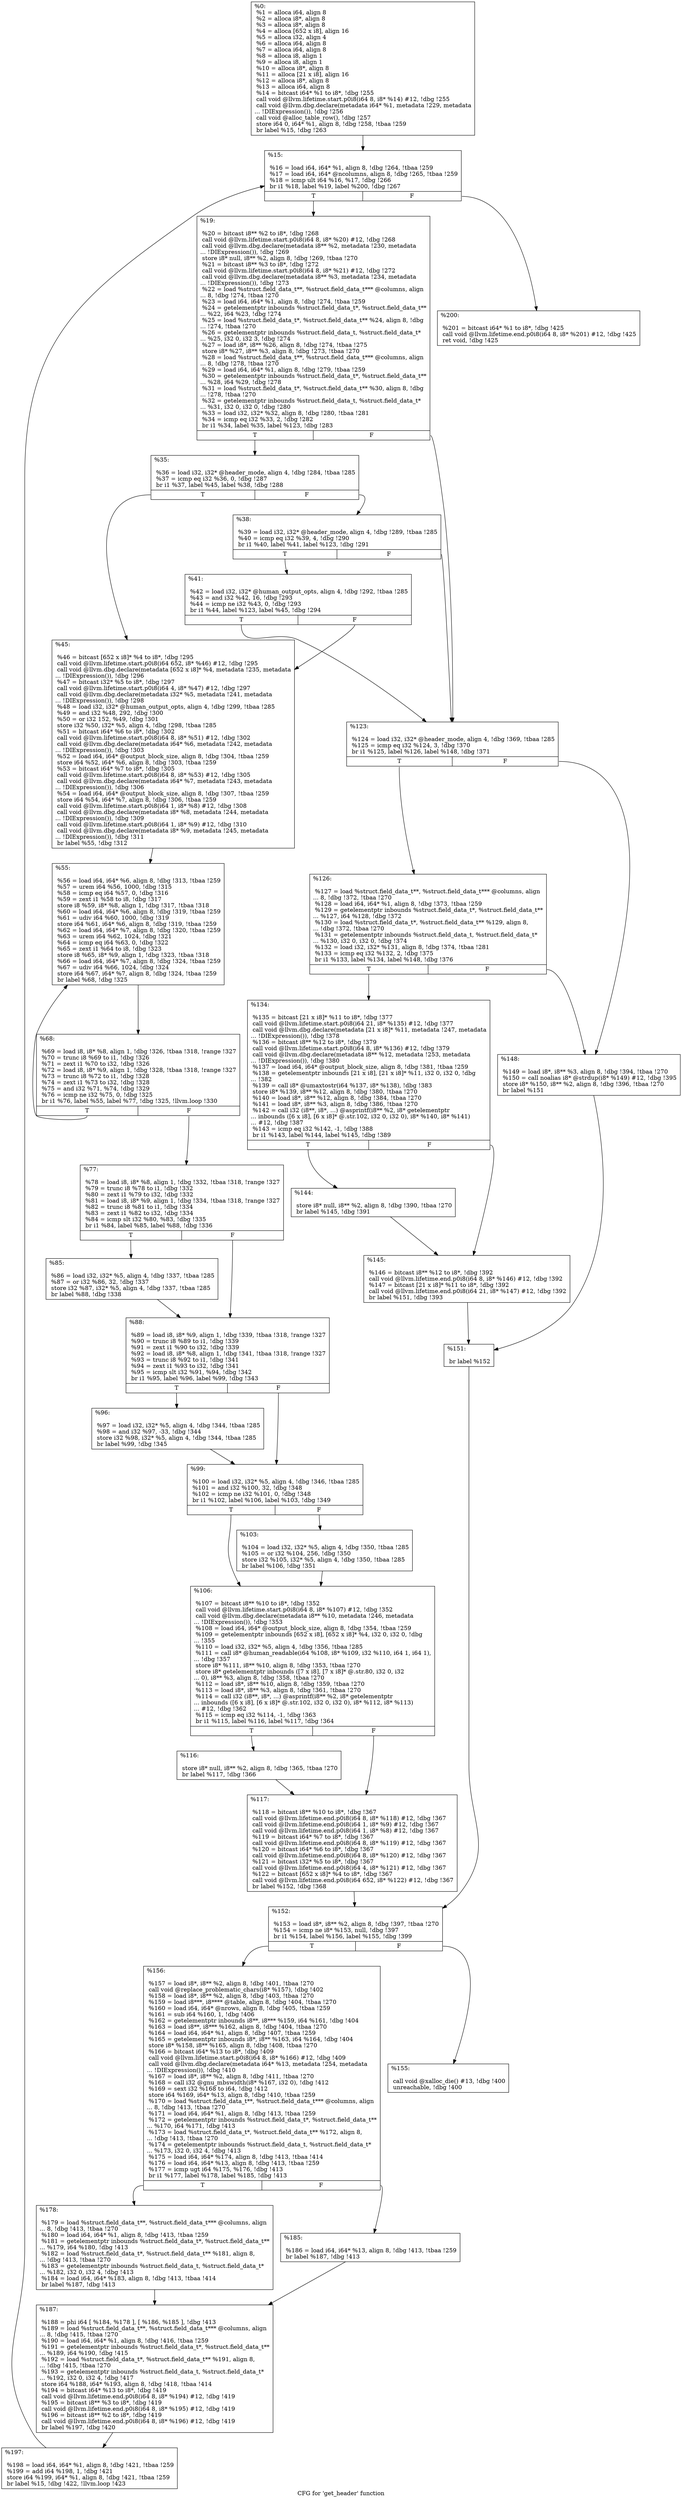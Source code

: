 digraph "CFG for 'get_header' function" {
	label="CFG for 'get_header' function";

	Node0xc88c50 [shape=record,label="{%0:\l  %1 = alloca i64, align 8\l  %2 = alloca i8*, align 8\l  %3 = alloca i8*, align 8\l  %4 = alloca [652 x i8], align 16\l  %5 = alloca i32, align 4\l  %6 = alloca i64, align 8\l  %7 = alloca i64, align 8\l  %8 = alloca i8, align 1\l  %9 = alloca i8, align 1\l  %10 = alloca i8*, align 8\l  %11 = alloca [21 x i8], align 16\l  %12 = alloca i8*, align 8\l  %13 = alloca i64, align 8\l  %14 = bitcast i64* %1 to i8*, !dbg !255\l  call void @llvm.lifetime.start.p0i8(i64 8, i8* %14) #12, !dbg !255\l  call void @llvm.dbg.declare(metadata i64* %1, metadata !229, metadata\l... !DIExpression()), !dbg !256\l  call void @alloc_table_row(), !dbg !257\l  store i64 0, i64* %1, align 8, !dbg !258, !tbaa !259\l  br label %15, !dbg !263\l}"];
	Node0xc88c50 -> Node0xc88ca0;
	Node0xc88ca0 [shape=record,label="{%15:\l\l  %16 = load i64, i64* %1, align 8, !dbg !264, !tbaa !259\l  %17 = load i64, i64* @ncolumns, align 8, !dbg !265, !tbaa !259\l  %18 = icmp ult i64 %16, %17, !dbg !266\l  br i1 %18, label %19, label %200, !dbg !267\l|{<s0>T|<s1>F}}"];
	Node0xc88ca0:s0 -> Node0xc88cf0;
	Node0xc88ca0:s1 -> Node0xc89650;
	Node0xc88cf0 [shape=record,label="{%19:\l\l  %20 = bitcast i8** %2 to i8*, !dbg !268\l  call void @llvm.lifetime.start.p0i8(i64 8, i8* %20) #12, !dbg !268\l  call void @llvm.dbg.declare(metadata i8** %2, metadata !230, metadata\l... !DIExpression()), !dbg !269\l  store i8* null, i8** %2, align 8, !dbg !269, !tbaa !270\l  %21 = bitcast i8** %3 to i8*, !dbg !272\l  call void @llvm.lifetime.start.p0i8(i64 8, i8* %21) #12, !dbg !272\l  call void @llvm.dbg.declare(metadata i8** %3, metadata !234, metadata\l... !DIExpression()), !dbg !273\l  %22 = load %struct.field_data_t**, %struct.field_data_t*** @columns, align\l... 8, !dbg !274, !tbaa !270\l  %23 = load i64, i64* %1, align 8, !dbg !274, !tbaa !259\l  %24 = getelementptr inbounds %struct.field_data_t*, %struct.field_data_t**\l... %22, i64 %23, !dbg !274\l  %25 = load %struct.field_data_t*, %struct.field_data_t** %24, align 8, !dbg\l... !274, !tbaa !270\l  %26 = getelementptr inbounds %struct.field_data_t, %struct.field_data_t*\l... %25, i32 0, i32 3, !dbg !274\l  %27 = load i8*, i8** %26, align 8, !dbg !274, !tbaa !275\l  store i8* %27, i8** %3, align 8, !dbg !273, !tbaa !270\l  %28 = load %struct.field_data_t**, %struct.field_data_t*** @columns, align\l... 8, !dbg !278, !tbaa !270\l  %29 = load i64, i64* %1, align 8, !dbg !279, !tbaa !259\l  %30 = getelementptr inbounds %struct.field_data_t*, %struct.field_data_t**\l... %28, i64 %29, !dbg !278\l  %31 = load %struct.field_data_t*, %struct.field_data_t** %30, align 8, !dbg\l... !278, !tbaa !270\l  %32 = getelementptr inbounds %struct.field_data_t, %struct.field_data_t*\l... %31, i32 0, i32 0, !dbg !280\l  %33 = load i32, i32* %32, align 8, !dbg !280, !tbaa !281\l  %34 = icmp eq i32 %33, 2, !dbg !282\l  br i1 %34, label %35, label %123, !dbg !283\l|{<s0>T|<s1>F}}"];
	Node0xc88cf0:s0 -> Node0xc88d40;
	Node0xc88cf0:s1 -> Node0xc891f0;
	Node0xc88d40 [shape=record,label="{%35:\l\l  %36 = load i32, i32* @header_mode, align 4, !dbg !284, !tbaa !285\l  %37 = icmp eq i32 %36, 0, !dbg !287\l  br i1 %37, label %45, label %38, !dbg !288\l|{<s0>T|<s1>F}}"];
	Node0xc88d40:s0 -> Node0xc88e30;
	Node0xc88d40:s1 -> Node0xc88d90;
	Node0xc88d90 [shape=record,label="{%38:\l\l  %39 = load i32, i32* @header_mode, align 4, !dbg !289, !tbaa !285\l  %40 = icmp eq i32 %39, 4, !dbg !290\l  br i1 %40, label %41, label %123, !dbg !291\l|{<s0>T|<s1>F}}"];
	Node0xc88d90:s0 -> Node0xc88de0;
	Node0xc88d90:s1 -> Node0xc891f0;
	Node0xc88de0 [shape=record,label="{%41:\l\l  %42 = load i32, i32* @human_output_opts, align 4, !dbg !292, !tbaa !285\l  %43 = and i32 %42, 16, !dbg !293\l  %44 = icmp ne i32 %43, 0, !dbg !293\l  br i1 %44, label %123, label %45, !dbg !294\l|{<s0>T|<s1>F}}"];
	Node0xc88de0:s0 -> Node0xc891f0;
	Node0xc88de0:s1 -> Node0xc88e30;
	Node0xc88e30 [shape=record,label="{%45:\l\l  %46 = bitcast [652 x i8]* %4 to i8*, !dbg !295\l  call void @llvm.lifetime.start.p0i8(i64 652, i8* %46) #12, !dbg !295\l  call void @llvm.dbg.declare(metadata [652 x i8]* %4, metadata !235, metadata\l... !DIExpression()), !dbg !296\l  %47 = bitcast i32* %5 to i8*, !dbg !297\l  call void @llvm.lifetime.start.p0i8(i64 4, i8* %47) #12, !dbg !297\l  call void @llvm.dbg.declare(metadata i32* %5, metadata !241, metadata\l... !DIExpression()), !dbg !298\l  %48 = load i32, i32* @human_output_opts, align 4, !dbg !299, !tbaa !285\l  %49 = and i32 %48, 292, !dbg !300\l  %50 = or i32 152, %49, !dbg !301\l  store i32 %50, i32* %5, align 4, !dbg !298, !tbaa !285\l  %51 = bitcast i64* %6 to i8*, !dbg !302\l  call void @llvm.lifetime.start.p0i8(i64 8, i8* %51) #12, !dbg !302\l  call void @llvm.dbg.declare(metadata i64* %6, metadata !242, metadata\l... !DIExpression()), !dbg !303\l  %52 = load i64, i64* @output_block_size, align 8, !dbg !304, !tbaa !259\l  store i64 %52, i64* %6, align 8, !dbg !303, !tbaa !259\l  %53 = bitcast i64* %7 to i8*, !dbg !305\l  call void @llvm.lifetime.start.p0i8(i64 8, i8* %53) #12, !dbg !305\l  call void @llvm.dbg.declare(metadata i64* %7, metadata !243, metadata\l... !DIExpression()), !dbg !306\l  %54 = load i64, i64* @output_block_size, align 8, !dbg !307, !tbaa !259\l  store i64 %54, i64* %7, align 8, !dbg !306, !tbaa !259\l  call void @llvm.lifetime.start.p0i8(i64 1, i8* %8) #12, !dbg !308\l  call void @llvm.dbg.declare(metadata i8* %8, metadata !244, metadata\l... !DIExpression()), !dbg !309\l  call void @llvm.lifetime.start.p0i8(i64 1, i8* %9) #12, !dbg !310\l  call void @llvm.dbg.declare(metadata i8* %9, metadata !245, metadata\l... !DIExpression()), !dbg !311\l  br label %55, !dbg !312\l}"];
	Node0xc88e30 -> Node0xc88e80;
	Node0xc88e80 [shape=record,label="{%55:\l\l  %56 = load i64, i64* %6, align 8, !dbg !313, !tbaa !259\l  %57 = urem i64 %56, 1000, !dbg !315\l  %58 = icmp eq i64 %57, 0, !dbg !316\l  %59 = zext i1 %58 to i8, !dbg !317\l  store i8 %59, i8* %8, align 1, !dbg !317, !tbaa !318\l  %60 = load i64, i64* %6, align 8, !dbg !319, !tbaa !259\l  %61 = udiv i64 %60, 1000, !dbg !319\l  store i64 %61, i64* %6, align 8, !dbg !319, !tbaa !259\l  %62 = load i64, i64* %7, align 8, !dbg !320, !tbaa !259\l  %63 = urem i64 %62, 1024, !dbg !321\l  %64 = icmp eq i64 %63, 0, !dbg !322\l  %65 = zext i1 %64 to i8, !dbg !323\l  store i8 %65, i8* %9, align 1, !dbg !323, !tbaa !318\l  %66 = load i64, i64* %7, align 8, !dbg !324, !tbaa !259\l  %67 = udiv i64 %66, 1024, !dbg !324\l  store i64 %67, i64* %7, align 8, !dbg !324, !tbaa !259\l  br label %68, !dbg !325\l}"];
	Node0xc88e80 -> Node0xc88ed0;
	Node0xc88ed0 [shape=record,label="{%68:\l\l  %69 = load i8, i8* %8, align 1, !dbg !326, !tbaa !318, !range !327\l  %70 = trunc i8 %69 to i1, !dbg !326\l  %71 = zext i1 %70 to i32, !dbg !326\l  %72 = load i8, i8* %9, align 1, !dbg !328, !tbaa !318, !range !327\l  %73 = trunc i8 %72 to i1, !dbg !328\l  %74 = zext i1 %73 to i32, !dbg !328\l  %75 = and i32 %71, %74, !dbg !329\l  %76 = icmp ne i32 %75, 0, !dbg !325\l  br i1 %76, label %55, label %77, !dbg !325, !llvm.loop !330\l|{<s0>T|<s1>F}}"];
	Node0xc88ed0:s0 -> Node0xc88e80;
	Node0xc88ed0:s1 -> Node0xc88f20;
	Node0xc88f20 [shape=record,label="{%77:\l\l  %78 = load i8, i8* %8, align 1, !dbg !332, !tbaa !318, !range !327\l  %79 = trunc i8 %78 to i1, !dbg !332\l  %80 = zext i1 %79 to i32, !dbg !332\l  %81 = load i8, i8* %9, align 1, !dbg !334, !tbaa !318, !range !327\l  %82 = trunc i8 %81 to i1, !dbg !334\l  %83 = zext i1 %82 to i32, !dbg !334\l  %84 = icmp slt i32 %80, %83, !dbg !335\l  br i1 %84, label %85, label %88, !dbg !336\l|{<s0>T|<s1>F}}"];
	Node0xc88f20:s0 -> Node0xc88f70;
	Node0xc88f20:s1 -> Node0xc88fc0;
	Node0xc88f70 [shape=record,label="{%85:\l\l  %86 = load i32, i32* %5, align 4, !dbg !337, !tbaa !285\l  %87 = or i32 %86, 32, !dbg !337\l  store i32 %87, i32* %5, align 4, !dbg !337, !tbaa !285\l  br label %88, !dbg !338\l}"];
	Node0xc88f70 -> Node0xc88fc0;
	Node0xc88fc0 [shape=record,label="{%88:\l\l  %89 = load i8, i8* %9, align 1, !dbg !339, !tbaa !318, !range !327\l  %90 = trunc i8 %89 to i1, !dbg !339\l  %91 = zext i1 %90 to i32, !dbg !339\l  %92 = load i8, i8* %8, align 1, !dbg !341, !tbaa !318, !range !327\l  %93 = trunc i8 %92 to i1, !dbg !341\l  %94 = zext i1 %93 to i32, !dbg !341\l  %95 = icmp slt i32 %91, %94, !dbg !342\l  br i1 %95, label %96, label %99, !dbg !343\l|{<s0>T|<s1>F}}"];
	Node0xc88fc0:s0 -> Node0xc89010;
	Node0xc88fc0:s1 -> Node0xc89060;
	Node0xc89010 [shape=record,label="{%96:\l\l  %97 = load i32, i32* %5, align 4, !dbg !344, !tbaa !285\l  %98 = and i32 %97, -33, !dbg !344\l  store i32 %98, i32* %5, align 4, !dbg !344, !tbaa !285\l  br label %99, !dbg !345\l}"];
	Node0xc89010 -> Node0xc89060;
	Node0xc89060 [shape=record,label="{%99:\l\l  %100 = load i32, i32* %5, align 4, !dbg !346, !tbaa !285\l  %101 = and i32 %100, 32, !dbg !348\l  %102 = icmp ne i32 %101, 0, !dbg !348\l  br i1 %102, label %106, label %103, !dbg !349\l|{<s0>T|<s1>F}}"];
	Node0xc89060:s0 -> Node0xc89100;
	Node0xc89060:s1 -> Node0xc890b0;
	Node0xc890b0 [shape=record,label="{%103:\l\l  %104 = load i32, i32* %5, align 4, !dbg !350, !tbaa !285\l  %105 = or i32 %104, 256, !dbg !350\l  store i32 %105, i32* %5, align 4, !dbg !350, !tbaa !285\l  br label %106, !dbg !351\l}"];
	Node0xc890b0 -> Node0xc89100;
	Node0xc89100 [shape=record,label="{%106:\l\l  %107 = bitcast i8** %10 to i8*, !dbg !352\l  call void @llvm.lifetime.start.p0i8(i64 8, i8* %107) #12, !dbg !352\l  call void @llvm.dbg.declare(metadata i8** %10, metadata !246, metadata\l... !DIExpression()), !dbg !353\l  %108 = load i64, i64* @output_block_size, align 8, !dbg !354, !tbaa !259\l  %109 = getelementptr inbounds [652 x i8], [652 x i8]* %4, i32 0, i32 0, !dbg\l... !355\l  %110 = load i32, i32* %5, align 4, !dbg !356, !tbaa !285\l  %111 = call i8* @human_readable(i64 %108, i8* %109, i32 %110, i64 1, i64 1),\l... !dbg !357\l  store i8* %111, i8** %10, align 8, !dbg !353, !tbaa !270\l  store i8* getelementptr inbounds ([7 x i8], [7 x i8]* @.str.80, i32 0, i32\l... 0), i8** %3, align 8, !dbg !358, !tbaa !270\l  %112 = load i8*, i8** %10, align 8, !dbg !359, !tbaa !270\l  %113 = load i8*, i8** %3, align 8, !dbg !361, !tbaa !270\l  %114 = call i32 (i8**, i8*, ...) @asprintf(i8** %2, i8* getelementptr\l... inbounds ([6 x i8], [6 x i8]* @.str.102, i32 0, i32 0), i8* %112, i8* %113)\l... #12, !dbg !362\l  %115 = icmp eq i32 %114, -1, !dbg !363\l  br i1 %115, label %116, label %117, !dbg !364\l|{<s0>T|<s1>F}}"];
	Node0xc89100:s0 -> Node0xc89150;
	Node0xc89100:s1 -> Node0xc891a0;
	Node0xc89150 [shape=record,label="{%116:\l\l  store i8* null, i8** %2, align 8, !dbg !365, !tbaa !270\l  br label %117, !dbg !366\l}"];
	Node0xc89150 -> Node0xc891a0;
	Node0xc891a0 [shape=record,label="{%117:\l\l  %118 = bitcast i8** %10 to i8*, !dbg !367\l  call void @llvm.lifetime.end.p0i8(i64 8, i8* %118) #12, !dbg !367\l  call void @llvm.lifetime.end.p0i8(i64 1, i8* %9) #12, !dbg !367\l  call void @llvm.lifetime.end.p0i8(i64 1, i8* %8) #12, !dbg !367\l  %119 = bitcast i64* %7 to i8*, !dbg !367\l  call void @llvm.lifetime.end.p0i8(i64 8, i8* %119) #12, !dbg !367\l  %120 = bitcast i64* %6 to i8*, !dbg !367\l  call void @llvm.lifetime.end.p0i8(i64 8, i8* %120) #12, !dbg !367\l  %121 = bitcast i32* %5 to i8*, !dbg !367\l  call void @llvm.lifetime.end.p0i8(i64 4, i8* %121) #12, !dbg !367\l  %122 = bitcast [652 x i8]* %4 to i8*, !dbg !367\l  call void @llvm.lifetime.end.p0i8(i64 652, i8* %122) #12, !dbg !367\l  br label %152, !dbg !368\l}"];
	Node0xc891a0 -> Node0xc89420;
	Node0xc891f0 [shape=record,label="{%123:\l\l  %124 = load i32, i32* @header_mode, align 4, !dbg !369, !tbaa !285\l  %125 = icmp eq i32 %124, 3, !dbg !370\l  br i1 %125, label %126, label %148, !dbg !371\l|{<s0>T|<s1>F}}"];
	Node0xc891f0:s0 -> Node0xc89240;
	Node0xc891f0:s1 -> Node0xc89380;
	Node0xc89240 [shape=record,label="{%126:\l\l  %127 = load %struct.field_data_t**, %struct.field_data_t*** @columns, align\l... 8, !dbg !372, !tbaa !270\l  %128 = load i64, i64* %1, align 8, !dbg !373, !tbaa !259\l  %129 = getelementptr inbounds %struct.field_data_t*, %struct.field_data_t**\l... %127, i64 %128, !dbg !372\l  %130 = load %struct.field_data_t*, %struct.field_data_t** %129, align 8,\l... !dbg !372, !tbaa !270\l  %131 = getelementptr inbounds %struct.field_data_t, %struct.field_data_t*\l... %130, i32 0, i32 0, !dbg !374\l  %132 = load i32, i32* %131, align 8, !dbg !374, !tbaa !281\l  %133 = icmp eq i32 %132, 2, !dbg !375\l  br i1 %133, label %134, label %148, !dbg !376\l|{<s0>T|<s1>F}}"];
	Node0xc89240:s0 -> Node0xc89290;
	Node0xc89240:s1 -> Node0xc89380;
	Node0xc89290 [shape=record,label="{%134:\l\l  %135 = bitcast [21 x i8]* %11 to i8*, !dbg !377\l  call void @llvm.lifetime.start.p0i8(i64 21, i8* %135) #12, !dbg !377\l  call void @llvm.dbg.declare(metadata [21 x i8]* %11, metadata !247, metadata\l... !DIExpression()), !dbg !378\l  %136 = bitcast i8** %12 to i8*, !dbg !379\l  call void @llvm.lifetime.start.p0i8(i64 8, i8* %136) #12, !dbg !379\l  call void @llvm.dbg.declare(metadata i8** %12, metadata !253, metadata\l... !DIExpression()), !dbg !380\l  %137 = load i64, i64* @output_block_size, align 8, !dbg !381, !tbaa !259\l  %138 = getelementptr inbounds [21 x i8], [21 x i8]* %11, i32 0, i32 0, !dbg\l... !382\l  %139 = call i8* @umaxtostr(i64 %137, i8* %138), !dbg !383\l  store i8* %139, i8** %12, align 8, !dbg !380, !tbaa !270\l  %140 = load i8*, i8** %12, align 8, !dbg !384, !tbaa !270\l  %141 = load i8*, i8** %3, align 8, !dbg !386, !tbaa !270\l  %142 = call i32 (i8**, i8*, ...) @asprintf(i8** %2, i8* getelementptr\l... inbounds ([6 x i8], [6 x i8]* @.str.102, i32 0, i32 0), i8* %140, i8* %141)\l... #12, !dbg !387\l  %143 = icmp eq i32 %142, -1, !dbg !388\l  br i1 %143, label %144, label %145, !dbg !389\l|{<s0>T|<s1>F}}"];
	Node0xc89290:s0 -> Node0xc892e0;
	Node0xc89290:s1 -> Node0xc89330;
	Node0xc892e0 [shape=record,label="{%144:\l\l  store i8* null, i8** %2, align 8, !dbg !390, !tbaa !270\l  br label %145, !dbg !391\l}"];
	Node0xc892e0 -> Node0xc89330;
	Node0xc89330 [shape=record,label="{%145:\l\l  %146 = bitcast i8** %12 to i8*, !dbg !392\l  call void @llvm.lifetime.end.p0i8(i64 8, i8* %146) #12, !dbg !392\l  %147 = bitcast [21 x i8]* %11 to i8*, !dbg !392\l  call void @llvm.lifetime.end.p0i8(i64 21, i8* %147) #12, !dbg !392\l  br label %151, !dbg !393\l}"];
	Node0xc89330 -> Node0xc893d0;
	Node0xc89380 [shape=record,label="{%148:\l\l  %149 = load i8*, i8** %3, align 8, !dbg !394, !tbaa !270\l  %150 = call noalias i8* @strdup(i8* %149) #12, !dbg !395\l  store i8* %150, i8** %2, align 8, !dbg !396, !tbaa !270\l  br label %151\l}"];
	Node0xc89380 -> Node0xc893d0;
	Node0xc893d0 [shape=record,label="{%151:\l\l  br label %152\l}"];
	Node0xc893d0 -> Node0xc89420;
	Node0xc89420 [shape=record,label="{%152:\l\l  %153 = load i8*, i8** %2, align 8, !dbg !397, !tbaa !270\l  %154 = icmp ne i8* %153, null, !dbg !397\l  br i1 %154, label %156, label %155, !dbg !399\l|{<s0>T|<s1>F}}"];
	Node0xc89420:s0 -> Node0xc894c0;
	Node0xc89420:s1 -> Node0xc89470;
	Node0xc89470 [shape=record,label="{%155:\l\l  call void @xalloc_die() #13, !dbg !400\l  unreachable, !dbg !400\l}"];
	Node0xc894c0 [shape=record,label="{%156:\l\l  %157 = load i8*, i8** %2, align 8, !dbg !401, !tbaa !270\l  call void @replace_problematic_chars(i8* %157), !dbg !402\l  %158 = load i8*, i8** %2, align 8, !dbg !403, !tbaa !270\l  %159 = load i8***, i8**** @table, align 8, !dbg !404, !tbaa !270\l  %160 = load i64, i64* @nrows, align 8, !dbg !405, !tbaa !259\l  %161 = sub i64 %160, 1, !dbg !406\l  %162 = getelementptr inbounds i8**, i8*** %159, i64 %161, !dbg !404\l  %163 = load i8**, i8*** %162, align 8, !dbg !404, !tbaa !270\l  %164 = load i64, i64* %1, align 8, !dbg !407, !tbaa !259\l  %165 = getelementptr inbounds i8*, i8** %163, i64 %164, !dbg !404\l  store i8* %158, i8** %165, align 8, !dbg !408, !tbaa !270\l  %166 = bitcast i64* %13 to i8*, !dbg !409\l  call void @llvm.lifetime.start.p0i8(i64 8, i8* %166) #12, !dbg !409\l  call void @llvm.dbg.declare(metadata i64* %13, metadata !254, metadata\l... !DIExpression()), !dbg !410\l  %167 = load i8*, i8** %2, align 8, !dbg !411, !tbaa !270\l  %168 = call i32 @gnu_mbswidth(i8* %167, i32 0), !dbg !412\l  %169 = sext i32 %168 to i64, !dbg !412\l  store i64 %169, i64* %13, align 8, !dbg !410, !tbaa !259\l  %170 = load %struct.field_data_t**, %struct.field_data_t*** @columns, align\l... 8, !dbg !413, !tbaa !270\l  %171 = load i64, i64* %1, align 8, !dbg !413, !tbaa !259\l  %172 = getelementptr inbounds %struct.field_data_t*, %struct.field_data_t**\l... %170, i64 %171, !dbg !413\l  %173 = load %struct.field_data_t*, %struct.field_data_t** %172, align 8,\l... !dbg !413, !tbaa !270\l  %174 = getelementptr inbounds %struct.field_data_t, %struct.field_data_t*\l... %173, i32 0, i32 4, !dbg !413\l  %175 = load i64, i64* %174, align 8, !dbg !413, !tbaa !414\l  %176 = load i64, i64* %13, align 8, !dbg !413, !tbaa !259\l  %177 = icmp ugt i64 %175, %176, !dbg !413\l  br i1 %177, label %178, label %185, !dbg !413\l|{<s0>T|<s1>F}}"];
	Node0xc894c0:s0 -> Node0xc89510;
	Node0xc894c0:s1 -> Node0xc89560;
	Node0xc89510 [shape=record,label="{%178:\l\l  %179 = load %struct.field_data_t**, %struct.field_data_t*** @columns, align\l... 8, !dbg !413, !tbaa !270\l  %180 = load i64, i64* %1, align 8, !dbg !413, !tbaa !259\l  %181 = getelementptr inbounds %struct.field_data_t*, %struct.field_data_t**\l... %179, i64 %180, !dbg !413\l  %182 = load %struct.field_data_t*, %struct.field_data_t** %181, align 8,\l... !dbg !413, !tbaa !270\l  %183 = getelementptr inbounds %struct.field_data_t, %struct.field_data_t*\l... %182, i32 0, i32 4, !dbg !413\l  %184 = load i64, i64* %183, align 8, !dbg !413, !tbaa !414\l  br label %187, !dbg !413\l}"];
	Node0xc89510 -> Node0xc895b0;
	Node0xc89560 [shape=record,label="{%185:\l\l  %186 = load i64, i64* %13, align 8, !dbg !413, !tbaa !259\l  br label %187, !dbg !413\l}"];
	Node0xc89560 -> Node0xc895b0;
	Node0xc895b0 [shape=record,label="{%187:\l\l  %188 = phi i64 [ %184, %178 ], [ %186, %185 ], !dbg !413\l  %189 = load %struct.field_data_t**, %struct.field_data_t*** @columns, align\l... 8, !dbg !415, !tbaa !270\l  %190 = load i64, i64* %1, align 8, !dbg !416, !tbaa !259\l  %191 = getelementptr inbounds %struct.field_data_t*, %struct.field_data_t**\l... %189, i64 %190, !dbg !415\l  %192 = load %struct.field_data_t*, %struct.field_data_t** %191, align 8,\l... !dbg !415, !tbaa !270\l  %193 = getelementptr inbounds %struct.field_data_t, %struct.field_data_t*\l... %192, i32 0, i32 4, !dbg !417\l  store i64 %188, i64* %193, align 8, !dbg !418, !tbaa !414\l  %194 = bitcast i64* %13 to i8*, !dbg !419\l  call void @llvm.lifetime.end.p0i8(i64 8, i8* %194) #12, !dbg !419\l  %195 = bitcast i8** %3 to i8*, !dbg !419\l  call void @llvm.lifetime.end.p0i8(i64 8, i8* %195) #12, !dbg !419\l  %196 = bitcast i8** %2 to i8*, !dbg !419\l  call void @llvm.lifetime.end.p0i8(i64 8, i8* %196) #12, !dbg !419\l  br label %197, !dbg !420\l}"];
	Node0xc895b0 -> Node0xc89600;
	Node0xc89600 [shape=record,label="{%197:\l\l  %198 = load i64, i64* %1, align 8, !dbg !421, !tbaa !259\l  %199 = add i64 %198, 1, !dbg !421\l  store i64 %199, i64* %1, align 8, !dbg !421, !tbaa !259\l  br label %15, !dbg !422, !llvm.loop !423\l}"];
	Node0xc89600 -> Node0xc88ca0;
	Node0xc89650 [shape=record,label="{%200:\l\l  %201 = bitcast i64* %1 to i8*, !dbg !425\l  call void @llvm.lifetime.end.p0i8(i64 8, i8* %201) #12, !dbg !425\l  ret void, !dbg !425\l}"];
}
